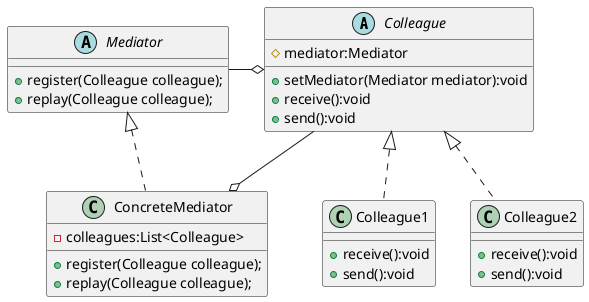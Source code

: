 @startuml
   abstract class Colleague{
        # mediator:Mediator
        + setMediator(Mediator mediator):void
        + receive():void
        + send():void
   }

    class Colleague1{
        + receive():void
        + send():void
    }

    class Colleague2{
        + receive():void
        + send():void
    }


   abstract class Mediator{
      + register(Colleague colleague);
      + replay(Colleague colleague);
   }

    class ConcreteMediator{
       - colleagues:List<Colleague>
       + register(Colleague colleague);
       + replay(Colleague colleague);
    }


    Mediator -o Colleague
    Mediator <|.. ConcreteMediator
    Colleague --o ConcreteMediator
    Colleague<|..Colleague1
    Colleague<|..Colleague2

@enduml